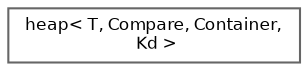 digraph "Graphical Class Hierarchy"
{
 // LATEX_PDF_SIZE
  bgcolor="transparent";
  edge [fontname=Helvetica,fontsize=8,labelfontname=Helvetica,labelfontsize=8];
  node [fontname=Helvetica,fontsize=8,shape=box,height=0.2,width=0.4];
  rankdir="LR";
  Node0 [id="Node000000",label="heap\< T, Compare, Container,\l Kd \>",height=0.2,width=0.4,color="grey40", fillcolor="white", style="filled",URL="$d3/d61/classchdr_1_1heap.html",tooltip="A generic heap implementation with configurable properties."];
}
